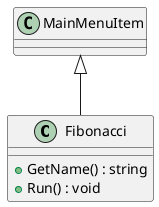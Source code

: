 @startuml
class Fibonacci {
    + GetName() : string
    + Run() : void
}
MainMenuItem <|-- Fibonacci
@enduml
